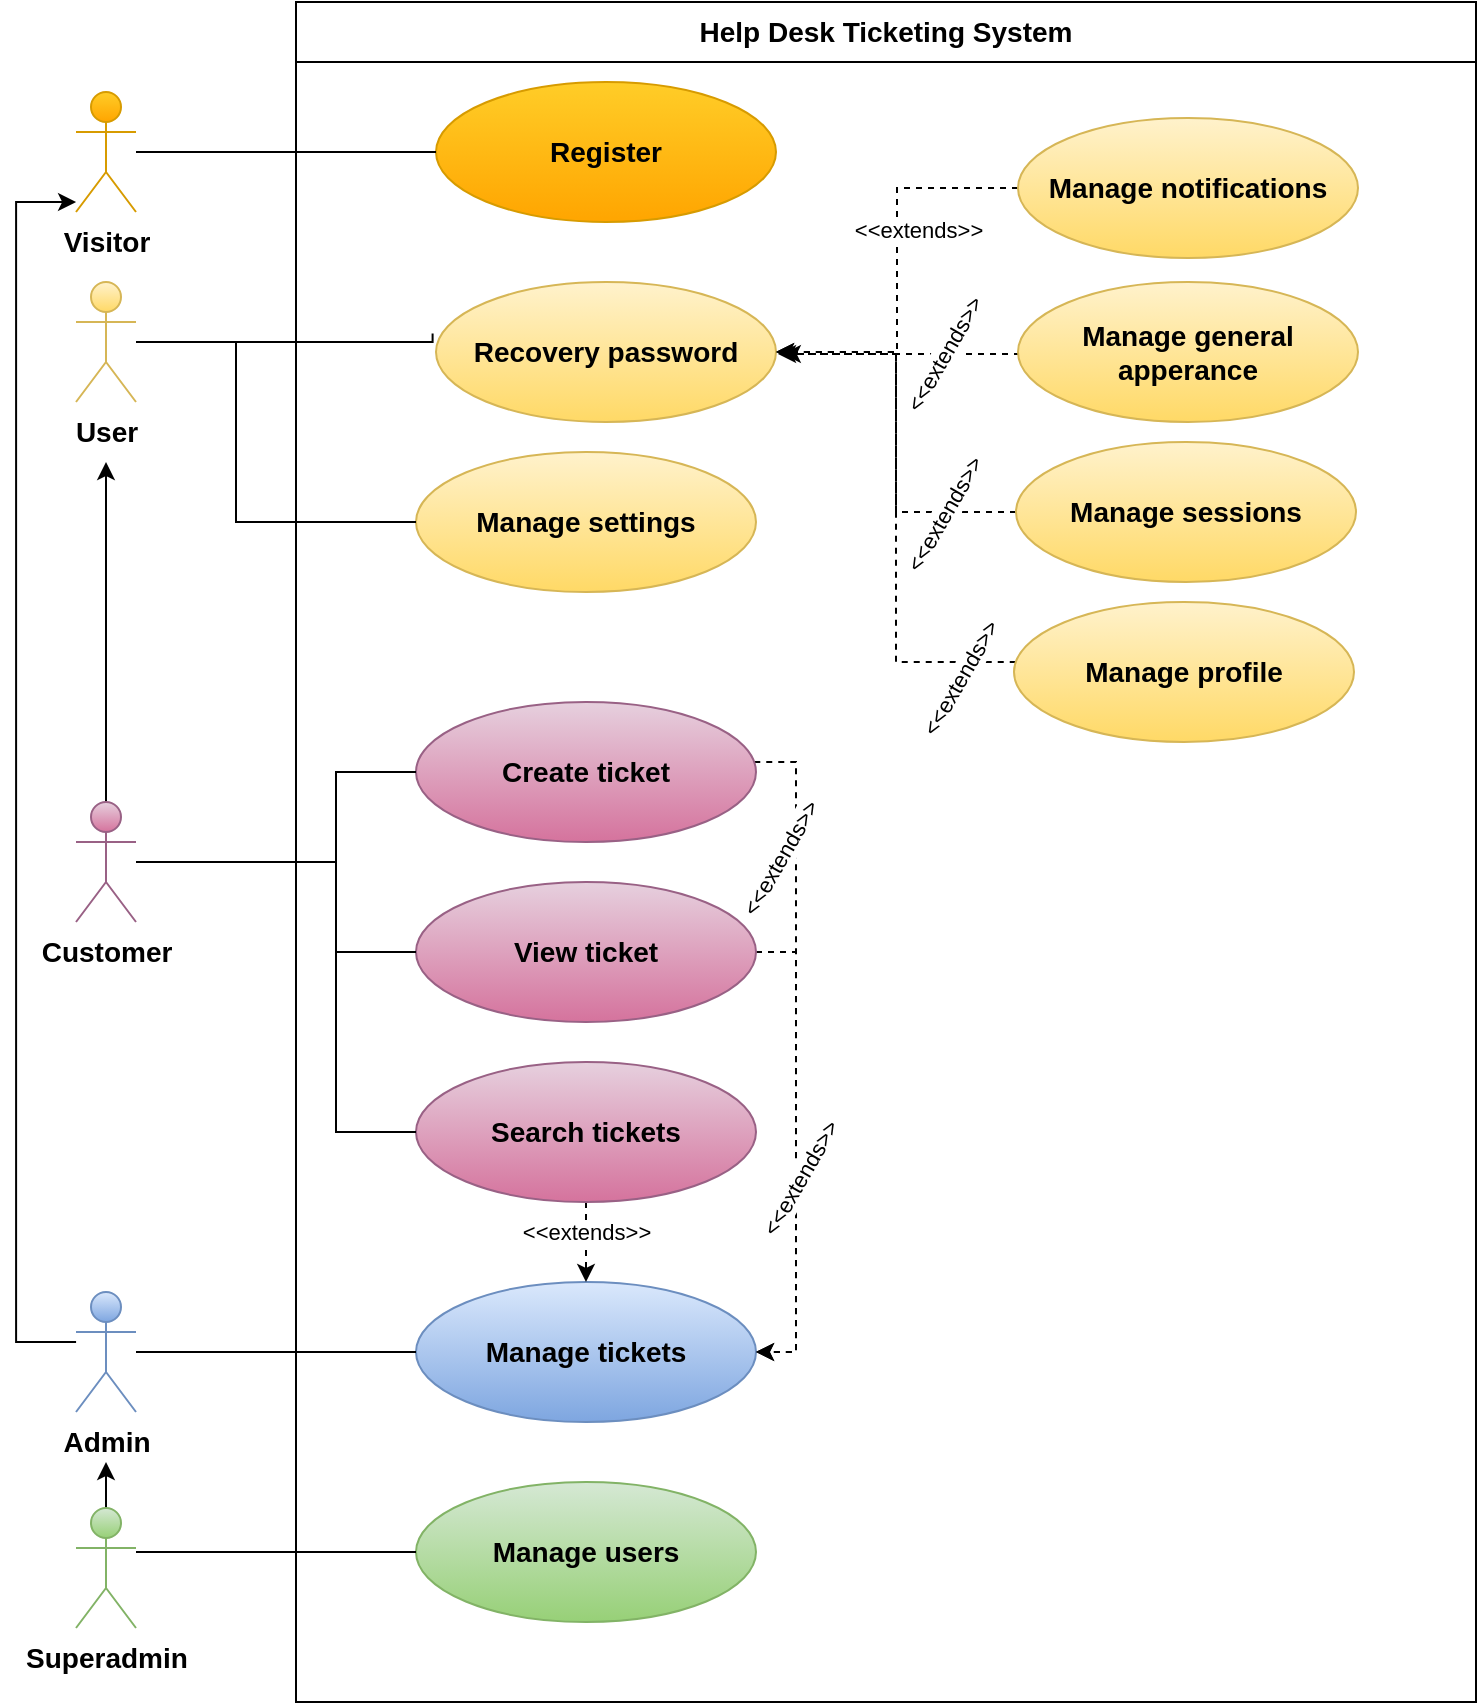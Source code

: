 <mxfile version="21.6.9" type="google">
  <diagram name="Page-1" id="b426aELSeM76tzW_q8hJ">
    <mxGraphModel grid="1" page="1" gridSize="10" guides="1" tooltips="1" connect="1" arrows="1" fold="1" pageScale="1" pageWidth="850" pageHeight="1100" math="0" shadow="0">
      <root>
        <mxCell id="0" />
        <mxCell id="1" parent="0" />
        <mxCell id="wOB_5UVZatr3jlE8OmUu-1" value="Help Desk Ticketing System" style="swimlane;whiteSpace=wrap;html=1;startSize=30;fontSize=14;" vertex="1" parent="1">
          <mxGeometry x="710" y="20" width="590" height="850" as="geometry" />
        </mxCell>
        <mxCell id="wOB_5UVZatr3jlE8OmUu-15" value="&lt;b&gt;&lt;font style=&quot;font-size: 14px;&quot;&gt;Register&lt;/font&gt;&lt;/b&gt;" style="ellipse;whiteSpace=wrap;html=1;fillColor=#ffcd28;strokeColor=#d79b00;gradientColor=#ffa500;" vertex="1" parent="wOB_5UVZatr3jlE8OmUu-1">
          <mxGeometry x="70" y="40" width="170" height="70" as="geometry" />
        </mxCell>
        <mxCell id="wOB_5UVZatr3jlE8OmUu-14" value="&lt;b&gt;&lt;font style=&quot;font-size: 14px;&quot;&gt;Recovery password&lt;/font&gt;&lt;/b&gt;" style="ellipse;whiteSpace=wrap;html=1;fillColor=#fff2cc;gradientColor=#ffd966;strokeColor=#d6b656;" vertex="1" parent="wOB_5UVZatr3jlE8OmUu-1">
          <mxGeometry x="70" y="140" width="170" height="70" as="geometry" />
        </mxCell>
        <mxCell id="wOB_5UVZatr3jlE8OmUu-23" value="&lt;span style=&quot;font-size: 14px;&quot;&gt;&lt;b&gt;Manage settings&lt;br&gt;&lt;/b&gt;&lt;/span&gt;" style="ellipse;whiteSpace=wrap;html=1;fillColor=#fff2cc;gradientColor=#ffd966;strokeColor=#d6b656;" vertex="1" parent="wOB_5UVZatr3jlE8OmUu-1">
          <mxGeometry x="60" y="225" width="170" height="70" as="geometry" />
        </mxCell>
        <mxCell id="wOB_5UVZatr3jlE8OmUu-62" style="edgeStyle=orthogonalEdgeStyle;rounded=0;orthogonalLoop=1;jettySize=auto;html=1;entryX=1.02;entryY=0.518;entryDx=0;entryDy=0;entryPerimeter=0;dashed=1;" edge="1" parent="wOB_5UVZatr3jlE8OmUu-1" source="wOB_5UVZatr3jlE8OmUu-10" target="wOB_5UVZatr3jlE8OmUu-14">
          <mxGeometry relative="1" as="geometry">
            <Array as="points">
              <mxPoint x="300" y="255" />
              <mxPoint x="300" y="176" />
              <mxPoint x="243" y="176" />
            </Array>
          </mxGeometry>
        </mxCell>
        <mxCell id="wOB_5UVZatr3jlE8OmUu-10" value="&lt;b&gt;&lt;font style=&quot;font-size: 14px;&quot;&gt;Manage sessions&lt;br&gt;&lt;/font&gt;&lt;/b&gt;" style="ellipse;whiteSpace=wrap;html=1;fillColor=#fff2cc;gradientColor=#ffd966;strokeColor=#d6b656;" vertex="1" parent="wOB_5UVZatr3jlE8OmUu-1">
          <mxGeometry x="360" y="220" width="170" height="70" as="geometry" />
        </mxCell>
        <mxCell id="wOB_5UVZatr3jlE8OmUu-59" style="edgeStyle=orthogonalEdgeStyle;rounded=0;orthogonalLoop=1;jettySize=auto;html=1;entryX=1;entryY=0.5;entryDx=0;entryDy=0;dashed=1;" edge="1" parent="wOB_5UVZatr3jlE8OmUu-1" source="wOB_5UVZatr3jlE8OmUu-46" target="wOB_5UVZatr3jlE8OmUu-14">
          <mxGeometry relative="1" as="geometry" />
        </mxCell>
        <mxCell id="wOB_5UVZatr3jlE8OmUu-46" value="&lt;span style=&quot;font-size: 14px;&quot;&gt;&lt;b&gt;Manage notifications&lt;/b&gt;&lt;/span&gt;" style="ellipse;whiteSpace=wrap;html=1;fillColor=#fff2cc;gradientColor=#ffd966;strokeColor=#d6b656;" vertex="1" parent="wOB_5UVZatr3jlE8OmUu-1">
          <mxGeometry x="361" y="58" width="170" height="70" as="geometry" />
        </mxCell>
        <mxCell id="wOB_5UVZatr3jlE8OmUu-57" style="edgeStyle=orthogonalEdgeStyle;rounded=0;orthogonalLoop=1;jettySize=auto;html=1;entryX=1;entryY=0.5;entryDx=0;entryDy=0;dashed=1;" edge="1" parent="wOB_5UVZatr3jlE8OmUu-1">
          <mxGeometry relative="1" as="geometry">
            <mxPoint x="362" y="176" as="sourcePoint" />
            <mxPoint x="241.0" y="176" as="targetPoint" />
          </mxGeometry>
        </mxCell>
        <mxCell id="wOB_5UVZatr3jlE8OmUu-47" value="&lt;span style=&quot;font-size: 14px;&quot;&gt;&lt;b&gt;Manage general apperance&lt;/b&gt;&lt;/span&gt;" style="ellipse;whiteSpace=wrap;html=1;fillColor=#fff2cc;gradientColor=#ffd966;strokeColor=#d6b656;" vertex="1" parent="wOB_5UVZatr3jlE8OmUu-1">
          <mxGeometry x="361" y="140" width="170" height="70" as="geometry" />
        </mxCell>
        <mxCell id="wOB_5UVZatr3jlE8OmUu-9" value="&lt;b&gt;&lt;font style=&quot;font-size: 14px;&quot;&gt;Manage tickets&lt;/font&gt;&lt;/b&gt;" style="ellipse;whiteSpace=wrap;html=1;fillColor=#dae8fc;gradientColor=#7ea6e0;strokeColor=#6c8ebf;" vertex="1" parent="wOB_5UVZatr3jlE8OmUu-1">
          <mxGeometry x="60" y="640" width="170" height="70" as="geometry" />
        </mxCell>
        <mxCell id="wOB_5UVZatr3jlE8OmUu-73" style="edgeStyle=orthogonalEdgeStyle;rounded=0;orthogonalLoop=1;jettySize=auto;html=1;dashed=1;" edge="1" parent="wOB_5UVZatr3jlE8OmUu-1" source="wOB_5UVZatr3jlE8OmUu-41" target="wOB_5UVZatr3jlE8OmUu-9">
          <mxGeometry relative="1" as="geometry">
            <Array as="points">
              <mxPoint x="250" y="380" />
              <mxPoint x="250" y="675" />
            </Array>
          </mxGeometry>
        </mxCell>
        <mxCell id="wOB_5UVZatr3jlE8OmUu-41" value="&lt;b&gt;&lt;font style=&quot;font-size: 14px;&quot;&gt;Create ticket&lt;/font&gt;&lt;/b&gt;" style="ellipse;whiteSpace=wrap;html=1;fillColor=#e6d0de;gradientColor=#d5739d;strokeColor=#996185;" vertex="1" parent="wOB_5UVZatr3jlE8OmUu-1">
          <mxGeometry x="60" y="350" width="170" height="70" as="geometry" />
        </mxCell>
        <mxCell id="wOB_5UVZatr3jlE8OmUu-72" style="edgeStyle=orthogonalEdgeStyle;rounded=0;orthogonalLoop=1;jettySize=auto;html=1;entryX=1;entryY=0.5;entryDx=0;entryDy=0;dashed=1;" edge="1" parent="wOB_5UVZatr3jlE8OmUu-1" source="wOB_5UVZatr3jlE8OmUu-42" target="wOB_5UVZatr3jlE8OmUu-9">
          <mxGeometry relative="1" as="geometry">
            <Array as="points">
              <mxPoint x="250" y="475" />
              <mxPoint x="250" y="675" />
            </Array>
          </mxGeometry>
        </mxCell>
        <mxCell id="wOB_5UVZatr3jlE8OmUu-42" value="&lt;b&gt;&lt;font style=&quot;font-size: 14px;&quot;&gt;View ticket&lt;/font&gt;&lt;/b&gt;" style="ellipse;whiteSpace=wrap;html=1;fillColor=#e6d0de;gradientColor=#d5739d;strokeColor=#996185;" vertex="1" parent="wOB_5UVZatr3jlE8OmUu-1">
          <mxGeometry x="60" y="440" width="170" height="70" as="geometry" />
        </mxCell>
        <mxCell id="wOB_5UVZatr3jlE8OmUu-65" style="edgeStyle=orthogonalEdgeStyle;rounded=0;orthogonalLoop=1;jettySize=auto;html=1;endArrow=classic;endFill=1;dashed=1;" edge="1" parent="wOB_5UVZatr3jlE8OmUu-1" source="wOB_5UVZatr3jlE8OmUu-44" target="wOB_5UVZatr3jlE8OmUu-9">
          <mxGeometry relative="1" as="geometry" />
        </mxCell>
        <mxCell id="wOB_5UVZatr3jlE8OmUu-44" value="&lt;b&gt;&lt;font style=&quot;font-size: 14px;&quot;&gt;Search tickets&lt;/font&gt;&lt;/b&gt;" style="ellipse;whiteSpace=wrap;html=1;fillColor=#e6d0de;gradientColor=#d5739d;strokeColor=#996185;" vertex="1" parent="wOB_5UVZatr3jlE8OmUu-1">
          <mxGeometry x="60" y="530" width="170" height="70" as="geometry" />
        </mxCell>
        <mxCell id="wOB_5UVZatr3jlE8OmUu-54" value="&amp;lt;&amp;lt;extends&amp;gt;&amp;gt;" style="edgeLabel;html=1;align=center;verticalAlign=middle;resizable=0;points=[];rotation=-60;" connectable="0" vertex="1" parent="wOB_5UVZatr3jlE8OmUu-1">
          <mxGeometry x="320" y="254.999" as="geometry">
            <mxPoint x="1" y="4" as="offset" />
          </mxGeometry>
        </mxCell>
        <mxCell id="wOB_5UVZatr3jlE8OmUu-63" style="edgeStyle=orthogonalEdgeStyle;rounded=0;orthogonalLoop=1;jettySize=auto;html=1;entryX=1;entryY=0.5;entryDx=0;entryDy=0;dashed=1;" edge="1" parent="wOB_5UVZatr3jlE8OmUu-1" source="wOB_5UVZatr3jlE8OmUu-55" target="wOB_5UVZatr3jlE8OmUu-14">
          <mxGeometry relative="1" as="geometry">
            <mxPoint x="250" y="180" as="targetPoint" />
            <Array as="points">
              <mxPoint x="300" y="330" />
              <mxPoint x="300" y="175" />
            </Array>
          </mxGeometry>
        </mxCell>
        <mxCell id="wOB_5UVZatr3jlE8OmUu-55" value="&lt;b&gt;&lt;font style=&quot;font-size: 14px;&quot;&gt;Manage profile&lt;br&gt;&lt;/font&gt;&lt;/b&gt;" style="ellipse;whiteSpace=wrap;html=1;fillColor=#fff2cc;gradientColor=#ffd966;strokeColor=#d6b656;" vertex="1" parent="wOB_5UVZatr3jlE8OmUu-1">
          <mxGeometry x="359" y="300" width="170" height="70" as="geometry" />
        </mxCell>
        <mxCell id="wOB_5UVZatr3jlE8OmUu-60" value="&amp;lt;&amp;lt;extends&amp;gt;&amp;gt;" style="edgeLabel;html=1;align=center;verticalAlign=middle;resizable=0;points=[];" connectable="0" vertex="1" parent="wOB_5UVZatr3jlE8OmUu-1">
          <mxGeometry x="310" y="109.999" as="geometry">
            <mxPoint x="1" y="4" as="offset" />
          </mxGeometry>
        </mxCell>
        <mxCell id="wOB_5UVZatr3jlE8OmUu-61" value="&amp;lt;&amp;lt;extends&amp;gt;&amp;gt;" style="edgeLabel;html=1;align=center;verticalAlign=middle;resizable=0;points=[];rotation=-60;" connectable="0" vertex="1" parent="wOB_5UVZatr3jlE8OmUu-1">
          <mxGeometry x="320" y="174.999" as="geometry">
            <mxPoint x="1" y="4" as="offset" />
          </mxGeometry>
        </mxCell>
        <mxCell id="wOB_5UVZatr3jlE8OmUu-64" value="&amp;lt;&amp;lt;extends&amp;gt;&amp;gt;" style="edgeLabel;html=1;align=center;verticalAlign=middle;resizable=0;points=[];rotation=-60;" connectable="0" vertex="1" parent="wOB_5UVZatr3jlE8OmUu-1">
          <mxGeometry x="230" y="299.999" as="geometry">
            <mxPoint x="-104.985" y="74.428" as="offset" />
          </mxGeometry>
        </mxCell>
        <mxCell id="wOB_5UVZatr3jlE8OmUu-77" value="&amp;lt;&amp;lt;extends&amp;gt;&amp;gt;" style="edgeLabel;html=1;align=center;verticalAlign=middle;resizable=0;points=[];rotation=-60;" connectable="0" vertex="1" parent="wOB_5UVZatr3jlE8OmUu-1">
          <mxGeometry x="320" y="209.999" as="geometry">
            <mxPoint x="-104.985" y="74.428" as="offset" />
          </mxGeometry>
        </mxCell>
        <mxCell id="wOB_5UVZatr3jlE8OmUu-129" value="&amp;lt;&amp;lt;extends&amp;gt;&amp;gt;" style="edgeLabel;html=1;align=center;verticalAlign=middle;resizable=0;points=[];rotation=-60;" connectable="0" vertex="1" parent="wOB_5UVZatr3jlE8OmUu-1">
          <mxGeometry x="240" y="459.999" as="geometry">
            <mxPoint x="-104.985" y="74.428" as="offset" />
          </mxGeometry>
        </mxCell>
        <mxCell id="wOB_5UVZatr3jlE8OmUu-78" value="&amp;lt;&amp;lt;extends&amp;gt;&amp;gt;" style="edgeLabel;html=1;align=center;verticalAlign=middle;resizable=0;points=[];rotation=0;" connectable="0" vertex="1" parent="wOB_5UVZatr3jlE8OmUu-1">
          <mxGeometry x="250" y="539.999" as="geometry">
            <mxPoint x="-104.985" y="74.428" as="offset" />
          </mxGeometry>
        </mxCell>
        <mxCell id="wOB_5UVZatr3jlE8OmUu-12" value="&lt;b&gt;&lt;font style=&quot;font-size: 14px;&quot;&gt;Manage users&lt;/font&gt;&lt;/b&gt;" style="ellipse;whiteSpace=wrap;html=1;fillColor=#d5e8d4;gradientColor=#97d077;strokeColor=#82b366;" vertex="1" parent="wOB_5UVZatr3jlE8OmUu-1">
          <mxGeometry x="60" y="740" width="170" height="70" as="geometry" />
        </mxCell>
        <mxCell id="wOB_5UVZatr3jlE8OmUu-130" style="edgeStyle=orthogonalEdgeStyle;rounded=0;orthogonalLoop=1;jettySize=auto;html=1;endArrow=none;endFill=0;" edge="1" parent="1" source="wOB_5UVZatr3jlE8OmUu-2" target="wOB_5UVZatr3jlE8OmUu-41">
          <mxGeometry relative="1" as="geometry">
            <Array as="points">
              <mxPoint x="730" y="450" />
              <mxPoint x="730" y="405" />
            </Array>
          </mxGeometry>
        </mxCell>
        <mxCell id="wOB_5UVZatr3jlE8OmUu-132" style="edgeStyle=orthogonalEdgeStyle;rounded=0;orthogonalLoop=1;jettySize=auto;html=1;entryX=0;entryY=0.5;entryDx=0;entryDy=0;endArrow=none;endFill=0;" edge="1" parent="1" source="wOB_5UVZatr3jlE8OmUu-2" target="wOB_5UVZatr3jlE8OmUu-42">
          <mxGeometry relative="1" as="geometry">
            <Array as="points">
              <mxPoint x="730" y="450" />
              <mxPoint x="730" y="495" />
            </Array>
          </mxGeometry>
        </mxCell>
        <mxCell id="wOB_5UVZatr3jlE8OmUu-133" style="edgeStyle=orthogonalEdgeStyle;rounded=0;orthogonalLoop=1;jettySize=auto;html=1;entryX=0;entryY=0.5;entryDx=0;entryDy=0;endArrow=none;endFill=0;" edge="1" parent="1" source="wOB_5UVZatr3jlE8OmUu-2" target="wOB_5UVZatr3jlE8OmUu-44">
          <mxGeometry relative="1" as="geometry">
            <Array as="points">
              <mxPoint x="730" y="450" />
              <mxPoint x="730" y="585" />
            </Array>
          </mxGeometry>
        </mxCell>
        <mxCell id="wOB_5UVZatr3jlE8OmUu-134" style="edgeStyle=orthogonalEdgeStyle;rounded=0;orthogonalLoop=1;jettySize=auto;html=1;" edge="1" parent="1" source="wOB_5UVZatr3jlE8OmUu-2">
          <mxGeometry relative="1" as="geometry">
            <mxPoint x="615" y="250" as="targetPoint" />
          </mxGeometry>
        </mxCell>
        <mxCell id="wOB_5UVZatr3jlE8OmUu-2" value="Customer" style="shape=umlActor;verticalLabelPosition=bottom;verticalAlign=top;html=1;outlineConnect=0;fillColor=#e6d0de;gradientColor=#d5739d;strokeColor=#996185;fontStyle=1;fontSize=14;" vertex="1" parent="1">
          <mxGeometry x="600" y="420" width="30" height="60" as="geometry" />
        </mxCell>
        <mxCell id="wOB_5UVZatr3jlE8OmUu-135" style="edgeStyle=orthogonalEdgeStyle;rounded=0;orthogonalLoop=1;jettySize=auto;html=1;" edge="1" parent="1">
          <mxGeometry relative="1" as="geometry">
            <mxPoint x="600.04" y="690.003" as="sourcePoint" />
            <mxPoint x="600.04" y="120.003" as="targetPoint" />
            <Array as="points">
              <mxPoint x="570.04" y="689.96" />
              <mxPoint x="570.04" y="119.96" />
            </Array>
          </mxGeometry>
        </mxCell>
        <mxCell id="wOB_5UVZatr3jlE8OmUu-136" style="edgeStyle=orthogonalEdgeStyle;rounded=0;orthogonalLoop=1;jettySize=auto;html=1;endArrow=none;endFill=0;" edge="1" parent="1" source="wOB_5UVZatr3jlE8OmUu-16" target="wOB_5UVZatr3jlE8OmUu-9">
          <mxGeometry relative="1" as="geometry" />
        </mxCell>
        <mxCell id="wOB_5UVZatr3jlE8OmUu-16" value="Admin" style="shape=umlActor;verticalLabelPosition=bottom;verticalAlign=top;html=1;outlineConnect=0;fillColor=#dae8fc;gradientColor=#7ea6e0;strokeColor=#6c8ebf;fontStyle=1;fontSize=14;" vertex="1" parent="1">
          <mxGeometry x="600" y="665" width="30" height="60" as="geometry" />
        </mxCell>
        <mxCell id="wOB_5UVZatr3jlE8OmUu-138" style="edgeStyle=orthogonalEdgeStyle;rounded=0;orthogonalLoop=1;jettySize=auto;html=1;" edge="1" parent="1" source="wOB_5UVZatr3jlE8OmUu-19">
          <mxGeometry relative="1" as="geometry">
            <mxPoint x="615" y="750" as="targetPoint" />
          </mxGeometry>
        </mxCell>
        <mxCell id="wOB_5UVZatr3jlE8OmUu-139" style="edgeStyle=orthogonalEdgeStyle;rounded=0;orthogonalLoop=1;jettySize=auto;html=1;endArrow=none;endFill=0;" edge="1" parent="1" source="wOB_5UVZatr3jlE8OmUu-19" target="wOB_5UVZatr3jlE8OmUu-12">
          <mxGeometry relative="1" as="geometry">
            <Array as="points">
              <mxPoint x="660" y="795" />
              <mxPoint x="660" y="795" />
            </Array>
          </mxGeometry>
        </mxCell>
        <mxCell id="wOB_5UVZatr3jlE8OmUu-19" value="Superadmin" style="shape=umlActor;verticalLabelPosition=bottom;verticalAlign=top;html=1;outlineConnect=0;fillColor=#d5e8d4;gradientColor=#97d077;strokeColor=#82b366;fontStyle=1;fontSize=14;" vertex="1" parent="1">
          <mxGeometry x="600" y="773" width="30" height="60" as="geometry" />
        </mxCell>
        <mxCell id="wOB_5UVZatr3jlE8OmUu-31" style="edgeStyle=orthogonalEdgeStyle;rounded=0;orthogonalLoop=1;jettySize=auto;html=1;entryX=-0.01;entryY=0.368;entryDx=0;entryDy=0;entryPerimeter=0;endArrow=none;endFill=0;" edge="1" parent="1" source="wOB_5UVZatr3jlE8OmUu-20" target="wOB_5UVZatr3jlE8OmUu-14">
          <mxGeometry relative="1" as="geometry">
            <Array as="points">
              <mxPoint x="778" y="190" />
            </Array>
          </mxGeometry>
        </mxCell>
        <mxCell id="wOB_5UVZatr3jlE8OmUu-34" style="edgeStyle=orthogonalEdgeStyle;rounded=0;orthogonalLoop=1;jettySize=auto;html=1;entryX=0;entryY=0.5;entryDx=0;entryDy=0;endArrow=none;endFill=0;" edge="1" parent="1" source="wOB_5UVZatr3jlE8OmUu-20" target="wOB_5UVZatr3jlE8OmUu-23">
          <mxGeometry relative="1" as="geometry">
            <Array as="points">
              <mxPoint x="680" y="190" />
              <mxPoint x="680" y="280" />
            </Array>
          </mxGeometry>
        </mxCell>
        <mxCell id="wOB_5UVZatr3jlE8OmUu-20" value="User" style="shape=umlActor;verticalLabelPosition=bottom;verticalAlign=top;html=1;outlineConnect=0;fillColor=#fff2cc;gradientColor=#ffd966;strokeColor=#d6b656;fontStyle=1;fontSize=14;" vertex="1" parent="1">
          <mxGeometry x="600" y="160" width="30" height="60" as="geometry" />
        </mxCell>
        <mxCell id="wOB_5UVZatr3jlE8OmUu-27" style="edgeStyle=orthogonalEdgeStyle;rounded=0;orthogonalLoop=1;jettySize=auto;html=1;endArrow=none;endFill=0;" edge="1" parent="1" source="wOB_5UVZatr3jlE8OmUu-21" target="wOB_5UVZatr3jlE8OmUu-15">
          <mxGeometry relative="1" as="geometry" />
        </mxCell>
        <mxCell id="wOB_5UVZatr3jlE8OmUu-21" value="Visitor" style="shape=umlActor;verticalLabelPosition=bottom;verticalAlign=top;html=1;outlineConnect=0;fillColor=#ffcd28;strokeColor=#d79b00;fontStyle=1;fontSize=14;gradientColor=#ffa500;" vertex="1" parent="1">
          <mxGeometry x="600" y="65" width="30" height="60" as="geometry" />
        </mxCell>
      </root>
    </mxGraphModel>
  </diagram>
</mxfile>
